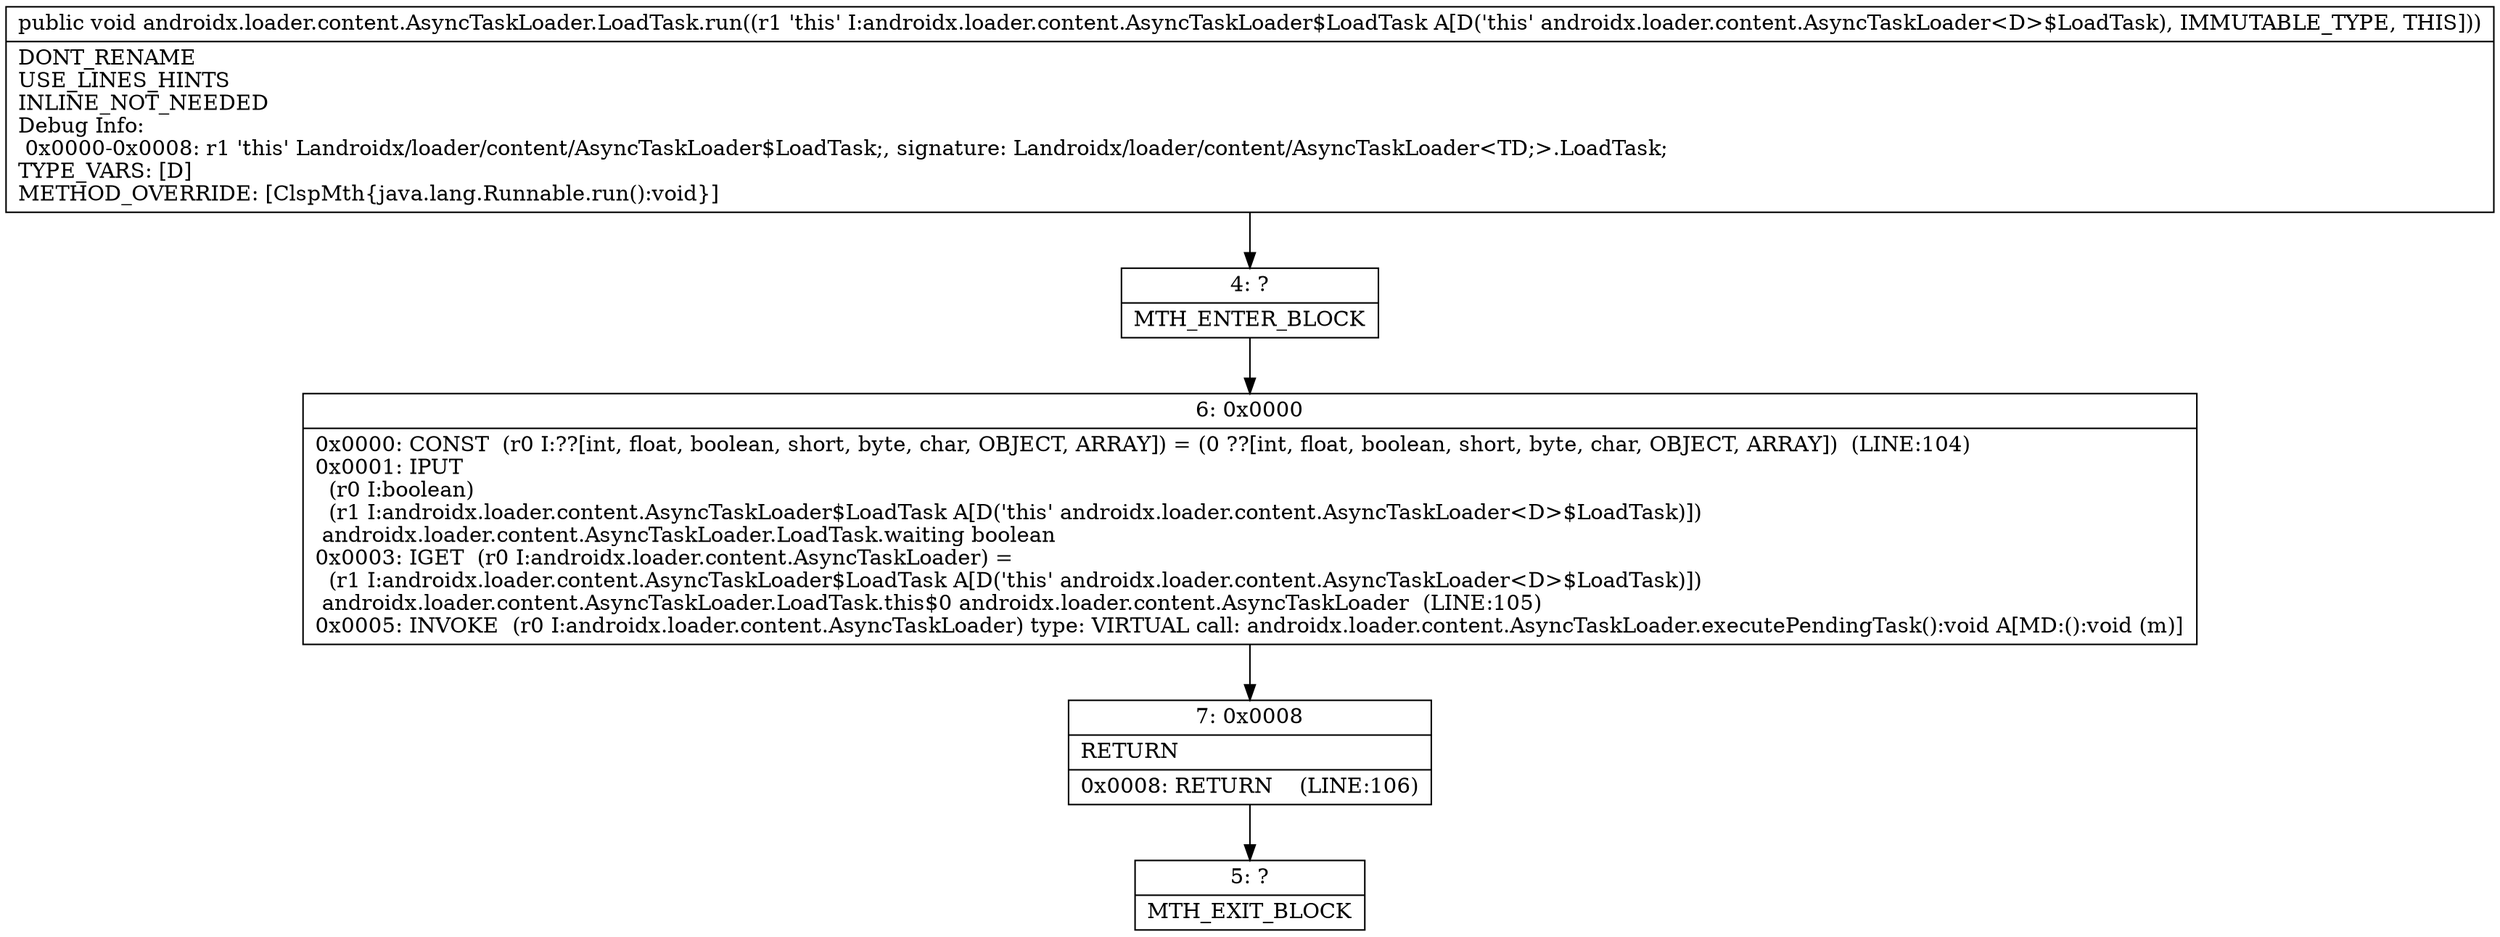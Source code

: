 digraph "CFG forandroidx.loader.content.AsyncTaskLoader.LoadTask.run()V" {
Node_4 [shape=record,label="{4\:\ ?|MTH_ENTER_BLOCK\l}"];
Node_6 [shape=record,label="{6\:\ 0x0000|0x0000: CONST  (r0 I:??[int, float, boolean, short, byte, char, OBJECT, ARRAY]) = (0 ??[int, float, boolean, short, byte, char, OBJECT, ARRAY])  (LINE:104)\l0x0001: IPUT  \l  (r0 I:boolean)\l  (r1 I:androidx.loader.content.AsyncTaskLoader$LoadTask A[D('this' androidx.loader.content.AsyncTaskLoader\<D\>$LoadTask)])\l androidx.loader.content.AsyncTaskLoader.LoadTask.waiting boolean \l0x0003: IGET  (r0 I:androidx.loader.content.AsyncTaskLoader) = \l  (r1 I:androidx.loader.content.AsyncTaskLoader$LoadTask A[D('this' androidx.loader.content.AsyncTaskLoader\<D\>$LoadTask)])\l androidx.loader.content.AsyncTaskLoader.LoadTask.this$0 androidx.loader.content.AsyncTaskLoader  (LINE:105)\l0x0005: INVOKE  (r0 I:androidx.loader.content.AsyncTaskLoader) type: VIRTUAL call: androidx.loader.content.AsyncTaskLoader.executePendingTask():void A[MD:():void (m)]\l}"];
Node_7 [shape=record,label="{7\:\ 0x0008|RETURN\l|0x0008: RETURN    (LINE:106)\l}"];
Node_5 [shape=record,label="{5\:\ ?|MTH_EXIT_BLOCK\l}"];
MethodNode[shape=record,label="{public void androidx.loader.content.AsyncTaskLoader.LoadTask.run((r1 'this' I:androidx.loader.content.AsyncTaskLoader$LoadTask A[D('this' androidx.loader.content.AsyncTaskLoader\<D\>$LoadTask), IMMUTABLE_TYPE, THIS]))  | DONT_RENAME\lUSE_LINES_HINTS\lINLINE_NOT_NEEDED\lDebug Info:\l  0x0000\-0x0008: r1 'this' Landroidx\/loader\/content\/AsyncTaskLoader$LoadTask;, signature: Landroidx\/loader\/content\/AsyncTaskLoader\<TD;\>.LoadTask;\lTYPE_VARS: [D]\lMETHOD_OVERRIDE: [ClspMth\{java.lang.Runnable.run():void\}]\l}"];
MethodNode -> Node_4;Node_4 -> Node_6;
Node_6 -> Node_7;
Node_7 -> Node_5;
}

